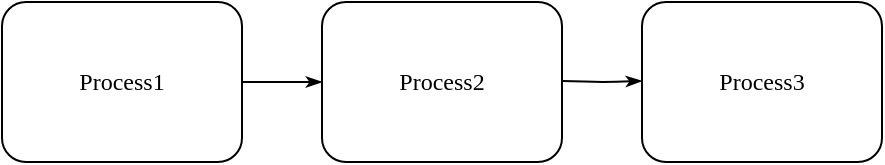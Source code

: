 <mxfile version="25.0.3">
  <diagram name="Page-1" id="8ce9d11a-91a2-4d17-14d8-a56ed91bf033">
    <mxGraphModel dx="1081" dy="745" grid="1" gridSize="10" guides="1" tooltips="1" connect="1" arrows="1" fold="1" page="1" pageScale="1" pageWidth="1100" pageHeight="850" background="none" math="0" shadow="0">
      <root>
        <mxCell id="0" />
        <mxCell id="1" parent="0" />
        <mxCell id="17ea667e15c223fc-39" style="edgeStyle=orthogonalEdgeStyle;rounded=1;html=1;labelBackgroundColor=none;startArrow=none;startFill=0;startSize=5;endArrow=classicThin;endFill=1;endSize=5;jettySize=auto;orthogonalLoop=1;strokeWidth=1;fontFamily=Verdana;fontSize=8;exitX=1;exitY=0.5;exitDx=0;exitDy=0;" parent="1" source="17ea667e15c223fc-7" target="mdkswg4nUfZF6YRSqMzf-1" edge="1">
          <mxGeometry relative="1" as="geometry">
            <mxPoint x="130" y="310" as="sourcePoint" />
          </mxGeometry>
        </mxCell>
        <mxCell id="17ea667e15c223fc-7" value="Process1" style="rounded=1;whiteSpace=wrap;html=1;shadow=0;labelBackgroundColor=none;strokeWidth=1;fontFamily=Verdana;fontSize=12;align=center;" parent="1" vertex="1">
          <mxGeometry x="110" y="30" width="120" height="80" as="geometry" />
        </mxCell>
        <mxCell id="mdkswg4nUfZF6YRSqMzf-1" value="Process2" style="rounded=1;whiteSpace=wrap;html=1;shadow=0;labelBackgroundColor=none;strokeWidth=1;fontFamily=Verdana;fontSize=12;align=center;" vertex="1" parent="1">
          <mxGeometry x="270" y="30" width="120" height="80" as="geometry" />
        </mxCell>
        <mxCell id="mdkswg4nUfZF6YRSqMzf-2" value="Process3" style="rounded=1;whiteSpace=wrap;html=1;shadow=0;labelBackgroundColor=none;strokeWidth=1;fontFamily=Verdana;fontSize=12;align=center;" vertex="1" parent="1">
          <mxGeometry x="430" y="30" width="120" height="80" as="geometry" />
        </mxCell>
        <mxCell id="mdkswg4nUfZF6YRSqMzf-3" style="edgeStyle=orthogonalEdgeStyle;rounded=1;html=1;labelBackgroundColor=none;startArrow=none;startFill=0;startSize=5;endArrow=classicThin;endFill=1;endSize=5;jettySize=auto;orthogonalLoop=1;strokeWidth=1;fontFamily=Verdana;fontSize=8;exitX=1;exitY=0.5;exitDx=0;exitDy=0;" edge="1" parent="1">
          <mxGeometry relative="1" as="geometry">
            <mxPoint x="390" y="69.5" as="sourcePoint" />
            <mxPoint x="430" y="69.5" as="targetPoint" />
          </mxGeometry>
        </mxCell>
      </root>
    </mxGraphModel>
  </diagram>
</mxfile>
